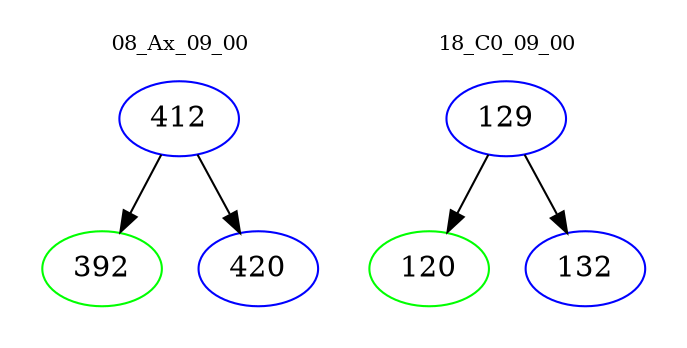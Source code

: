 digraph{
subgraph cluster_0 {
color = white
label = "08_Ax_09_00";
fontsize=10;
T0_412 [label="412", color="blue"]
T0_412 -> T0_392 [color="black"]
T0_392 [label="392", color="green"]
T0_412 -> T0_420 [color="black"]
T0_420 [label="420", color="blue"]
}
subgraph cluster_1 {
color = white
label = "18_C0_09_00";
fontsize=10;
T1_129 [label="129", color="blue"]
T1_129 -> T1_120 [color="black"]
T1_120 [label="120", color="green"]
T1_129 -> T1_132 [color="black"]
T1_132 [label="132", color="blue"]
}
}
